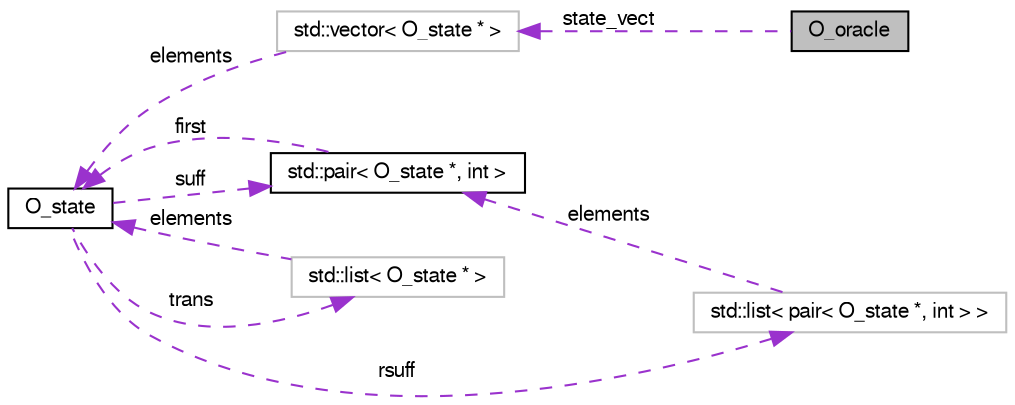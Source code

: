 digraph G
{
  bgcolor="transparent";
  edge [fontname="FreeSans",fontsize="10",labelfontname="FreeSans",labelfontsize="10"];
  node [fontname="FreeSans",fontsize="10",shape=record];
  rankdir=LR;
  Node1 [label="O_oracle",height=0.2,width=0.4,color="black", fillcolor="grey75", style="filled" fontcolor="black"];
  Node2 -> Node1 [dir=back,color="darkorchid3",fontsize="10",style="dashed",label="state_vect",fontname="FreeSans"];
  Node2 [label="std::vector\< O_state * \>",height=0.2,width=0.4,color="grey75"];
  Node3 -> Node2 [dir=back,color="darkorchid3",fontsize="10",style="dashed",label="elements",fontname="FreeSans"];
  Node3 [label="O_state",height=0.2,width=0.4,color="black",URL="$class_o__state.html",tooltip="Factor Oracle state class."];
  Node4 -> Node3 [dir=back,color="darkorchid3",fontsize="10",style="dashed",label="rsuff",fontname="FreeSans"];
  Node4 [label="std::list\< pair\< O_state *, int \> \>",height=0.2,width=0.4,color="grey75"];
  Node5 -> Node4 [dir=back,color="darkorchid3",fontsize="10",style="dashed",label="elements",fontname="FreeSans"];
  Node5 [label="std::pair\< O_state *, int \>",height=0.2,width=0.4,color="black",URL="$structstd_1_1pair.html"];
  Node3 -> Node5 [dir=back,color="darkorchid3",fontsize="10",style="dashed",label="first",fontname="FreeSans"];
  Node5 -> Node3 [dir=back,color="darkorchid3",fontsize="10",style="dashed",label="suff",fontname="FreeSans"];
  Node6 -> Node3 [dir=back,color="darkorchid3",fontsize="10",style="dashed",label="trans",fontname="FreeSans"];
  Node6 [label="std::list\< O_state * \>",height=0.2,width=0.4,color="grey75"];
  Node3 -> Node6 [dir=back,color="darkorchid3",fontsize="10",style="dashed",label="elements",fontname="FreeSans"];
}
